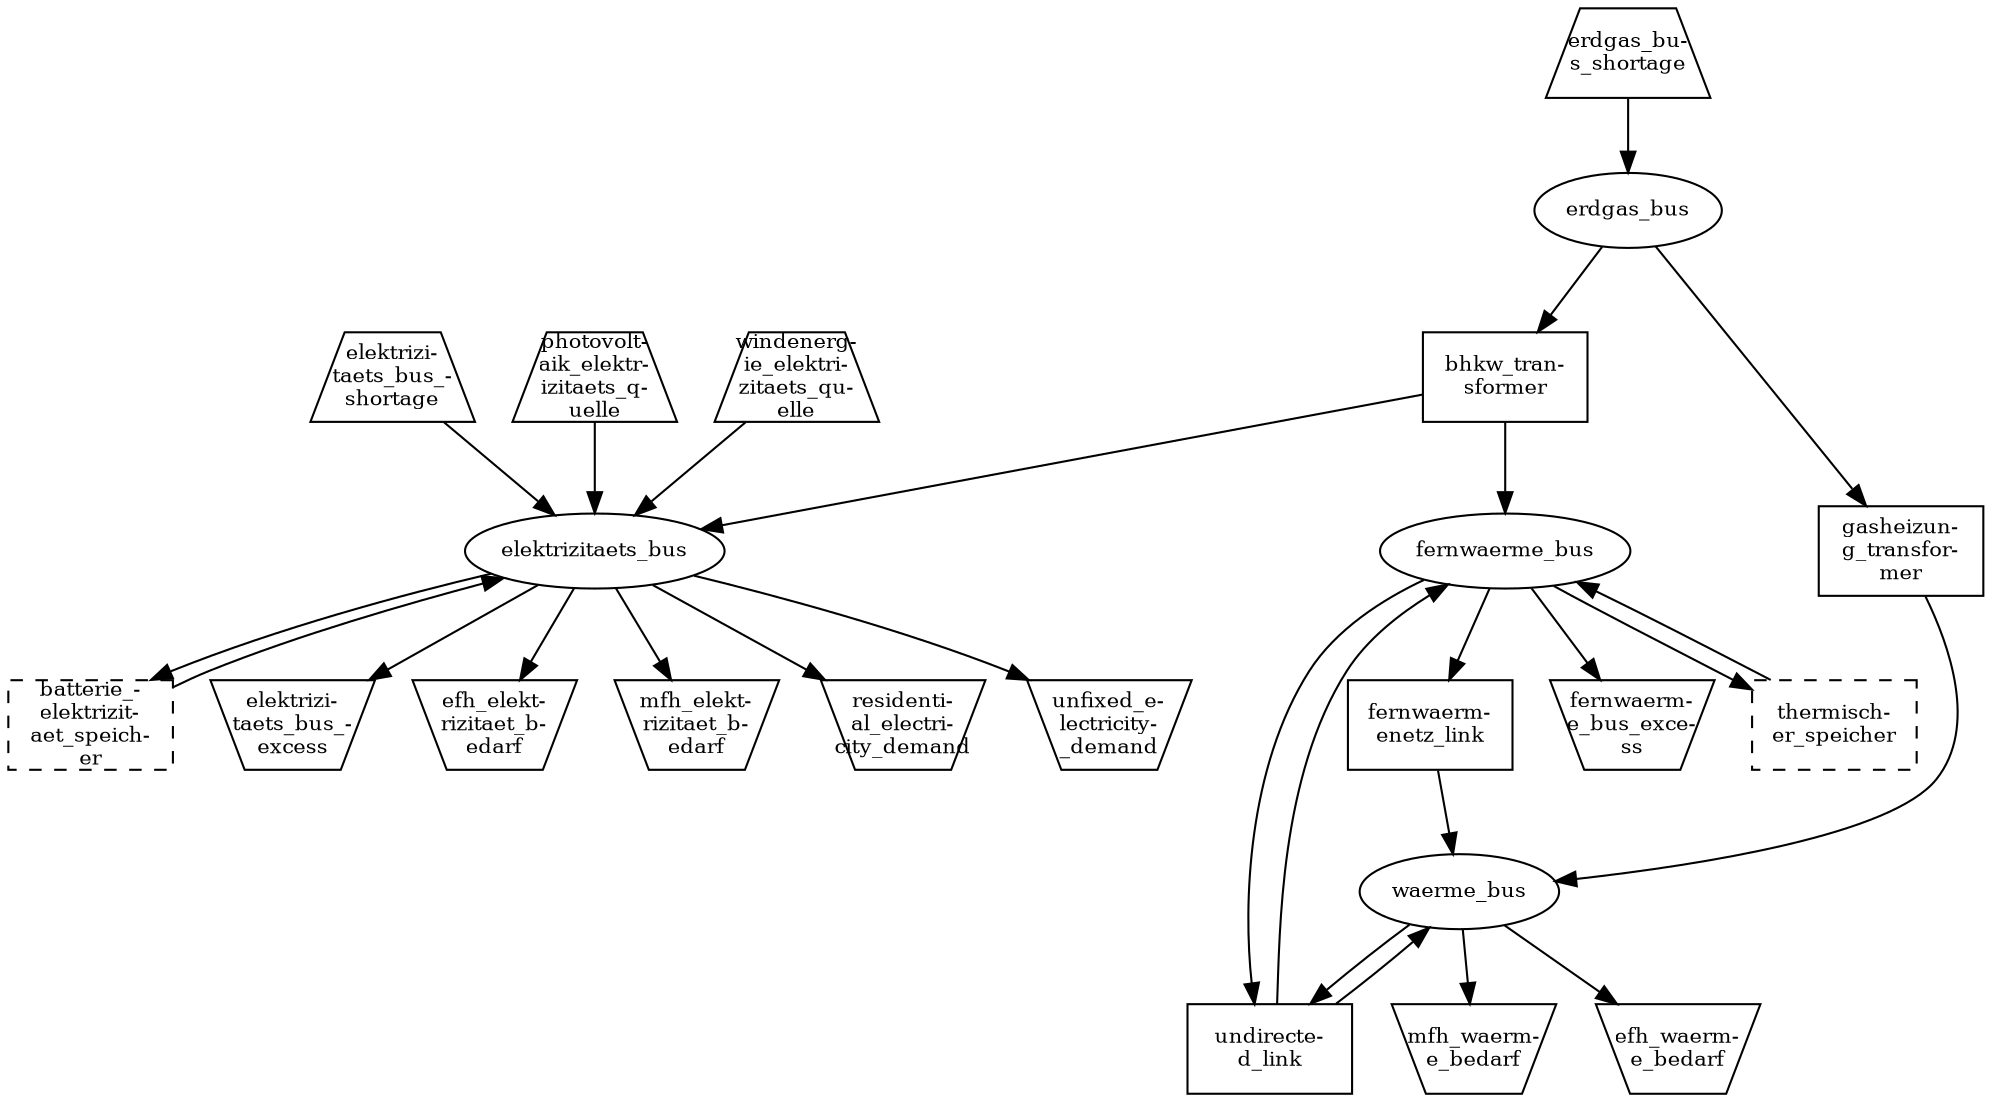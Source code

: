 digraph {
	"elektrizi-
taets_bus_-
shortage" [fixedsize=shape fontsize=10 height=0.6 shape=trapezium width=1.1]
	elektrizitaets_bus [fontsize=10 shape=ellipse]
	"elektrizi-
taets_bus_-
shortage" -> elektrizitaets_bus
	"elektrizi-
taets_bus_-
excess" [fixedsize=shape fontsize=10 height=0.6 shape=invtrapezium width=1.1]
	elektrizitaets_bus [fontsize=10 shape=ellipse]
	elektrizitaets_bus -> "elektrizi-
taets_bus_-
excess"
	"erdgas_bu-
s_shortage" [fixedsize=shape fontsize=10 height=0.6 shape=trapezium width=1.1]
	erdgas_bus [fontsize=10 shape=ellipse]
	"erdgas_bu-
s_shortage" -> erdgas_bus
	"fernwaerm-
e_bus_exce-
ss" [fixedsize=shape fontsize=10 height=0.6 shape=invtrapezium width=1.1]
	fernwaerme_bus [fontsize=10 shape=ellipse]
	fernwaerme_bus -> "fernwaerm-
e_bus_exce-
ss"
	"photovolt-
aik_elektr-
izitaets_q-
uelle" [fixedsize=shape fontsize=10 height=0.6 shape=trapezium width=1.1]
	elektrizitaets_bus [fontsize=10 shape=ellipse]
	"photovolt-
aik_elektr-
izitaets_q-
uelle" -> elektrizitaets_bus
	"windenerg-
ie_elektri-
zitaets_qu-
elle" [fixedsize=shape fontsize=10 height=0.6 shape=trapezium width=1.1]
	elektrizitaets_bus [fontsize=10 shape=ellipse]
	"windenerg-
ie_elektri-
zitaets_qu-
elle" -> elektrizitaets_bus
	"efh_elekt-
rizitaet_b-
edarf" [fixedsize=shape fontsize=10 height=0.6 shape=invtrapezium width=1.1]
	elektrizitaets_bus [fontsize=10 shape=ellipse]
	elektrizitaets_bus -> "efh_elekt-
rizitaet_b-
edarf"
	"mfh_elekt-
rizitaet_b-
edarf" [fixedsize=shape fontsize=10 height=0.6 shape=invtrapezium width=1.1]
	elektrizitaets_bus [fontsize=10 shape=ellipse]
	elektrizitaets_bus -> "mfh_elekt-
rizitaet_b-
edarf"
	"efh_waerm-
e_bedarf" [fixedsize=shape fontsize=10 height=0.6 shape=invtrapezium width=1.1]
	waerme_bus [fontsize=10 shape=ellipse]
	waerme_bus -> "efh_waerm-
e_bedarf"
	"mfh_waerm-
e_bedarf" [fixedsize=shape fontsize=10 height=0.6 shape=invtrapezium width=1.1]
	waerme_bus [fontsize=10 shape=ellipse]
	waerme_bus -> "mfh_waerm-
e_bedarf"
	"residenti-
al_electri-
city_demand" [fixedsize=shape fontsize=10 height=0.6 shape=invtrapezium width=1.1]
	elektrizitaets_bus [fontsize=10 shape=ellipse]
	elektrizitaets_bus -> "residenti-
al_electri-
city_demand"
	"unfixed_e-
lectricity-
_demand" [fixedsize=shape fontsize=10 height=0.6 shape=invtrapezium width=1.1]
	elektrizitaets_bus [fontsize=10 shape=ellipse]
	elektrizitaets_bus -> "unfixed_e-
lectricity-
_demand"
	"gasheizun-
g_transfor-
mer" [fixedsize=shape fontsize=10 height=0.6 shape=box width=1.1]
	erdgas_bus [fontsize=10 shape=ellipse]
	waerme_bus [fontsize=10 shape=ellipse]
	erdgas_bus -> "gasheizun-
g_transfor-
mer"
	"gasheizun-
g_transfor-
mer" -> waerme_bus
	"bhkw_tran-
sformer" [fixedsize=shape fontsize=10 height=0.6 shape=box width=1.1]
	erdgas_bus [fontsize=10 shape=ellipse]
	elektrizitaets_bus [fontsize=10 shape=ellipse]
	erdgas_bus -> "bhkw_tran-
sformer"
	"bhkw_tran-
sformer" -> elektrizitaets_bus
	fernwaerme_bus [fontsize=10 shape=ellipse]
	"bhkw_tran-
sformer" -> fernwaerme_bus
	"batterie_-
elektrizit-
aet_speich-
er" [fixedsize=shape fontsize=10 height=0.6 shape=box style=dashed width=1.1]
	elektrizitaets_bus [fontsize=10 shape=ellipse]
	elektrizitaets_bus -> "batterie_-
elektrizit-
aet_speich-
er"
	"batterie_-
elektrizit-
aet_speich-
er" -> elektrizitaets_bus
	"thermisch-
er_speicher" [fixedsize=shape fontsize=10 height=0.6 shape=box style=dashed width=1.1]
	fernwaerme_bus [fontsize=10 shape=ellipse]
	fernwaerme_bus -> "thermisch-
er_speicher"
	"thermisch-
er_speicher" -> fernwaerme_bus
	"fernwaerm-
enetz_link" [fixedsize=shape fontsize=10 height=0.6 shape=box width=1.1]
	fernwaerme_bus [fontsize=10 shape=ellipse]
	waerme_bus [shape=ellipse]
	fernwaerme_bus -> "fernwaerm-
enetz_link"
	"fernwaerm-
enetz_link" -> waerme_bus
	"undirecte-
d_link" [fixedsize=shape fontsize=10 height=0.6 shape=box width=1.1]
	fernwaerme_bus [fontsize=10 shape=ellipse]
	waerme_bus [shape=ellipse]
	fernwaerme_bus -> "undirecte-
d_link"
	"undirecte-
d_link" -> waerme_bus
	waerme_bus -> "undirecte-
d_link"
	"undirecte-
d_link" -> fernwaerme_bus
}
